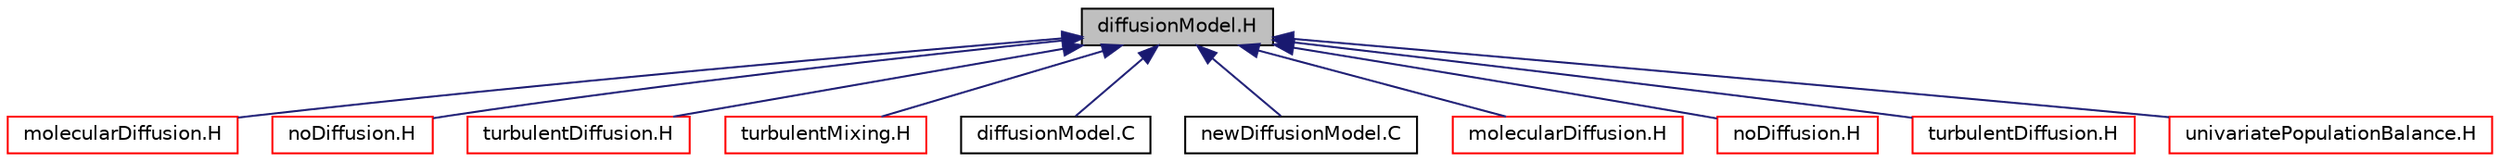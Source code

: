 digraph "diffusionModel.H"
{
  bgcolor="transparent";
  edge [fontname="Helvetica",fontsize="10",labelfontname="Helvetica",labelfontsize="10"];
  node [fontname="Helvetica",fontsize="10",shape=record];
  Node1 [label="diffusionModel.H",height=0.2,width=0.4,color="black", fillcolor="grey75", style="filled", fontcolor="black"];
  Node1 -> Node2 [dir="back",color="midnightblue",fontsize="10",style="solid",fontname="Helvetica"];
  Node2 [label="molecularDiffusion.H",height=0.2,width=0.4,color="red",URL="$a00377.html"];
  Node1 -> Node3 [dir="back",color="midnightblue",fontsize="10",style="solid",fontname="Helvetica"];
  Node3 [label="noDiffusion.H",height=0.2,width=0.4,color="red",URL="$a00439.html"];
  Node1 -> Node4 [dir="back",color="midnightblue",fontsize="10",style="solid",fontname="Helvetica"];
  Node4 [label="turbulentDiffusion.H",height=0.2,width=0.4,color="red",URL="$a00551.html"];
  Node1 -> Node5 [dir="back",color="midnightblue",fontsize="10",style="solid",fontname="Helvetica"];
  Node5 [label="turbulentMixing.H",height=0.2,width=0.4,color="red",URL="$a00556.html"];
  Node1 -> Node6 [dir="back",color="midnightblue",fontsize="10",style="solid",fontname="Helvetica"];
  Node6 [label="diffusionModel.C",height=0.2,width=0.4,color="black",URL="$a00265.html"];
  Node1 -> Node7 [dir="back",color="midnightblue",fontsize="10",style="solid",fontname="Helvetica"];
  Node7 [label="newDiffusionModel.C",height=0.2,width=0.4,color="black",URL="$a00409.html"];
  Node1 -> Node8 [dir="back",color="midnightblue",fontsize="10",style="solid",fontname="Helvetica"];
  Node8 [label="molecularDiffusion.H",height=0.2,width=0.4,color="red",URL="$a00378.html"];
  Node1 -> Node9 [dir="back",color="midnightblue",fontsize="10",style="solid",fontname="Helvetica"];
  Node9 [label="noDiffusion.H",height=0.2,width=0.4,color="red",URL="$a00440.html"];
  Node1 -> Node10 [dir="back",color="midnightblue",fontsize="10",style="solid",fontname="Helvetica"];
  Node10 [label="turbulentDiffusion.H",height=0.2,width=0.4,color="red",URL="$a00552.html"];
  Node1 -> Node11 [dir="back",color="midnightblue",fontsize="10",style="solid",fontname="Helvetica"];
  Node11 [label="univariatePopulationBalance.H",height=0.2,width=0.4,color="red",URL="$a00577.html"];
}

